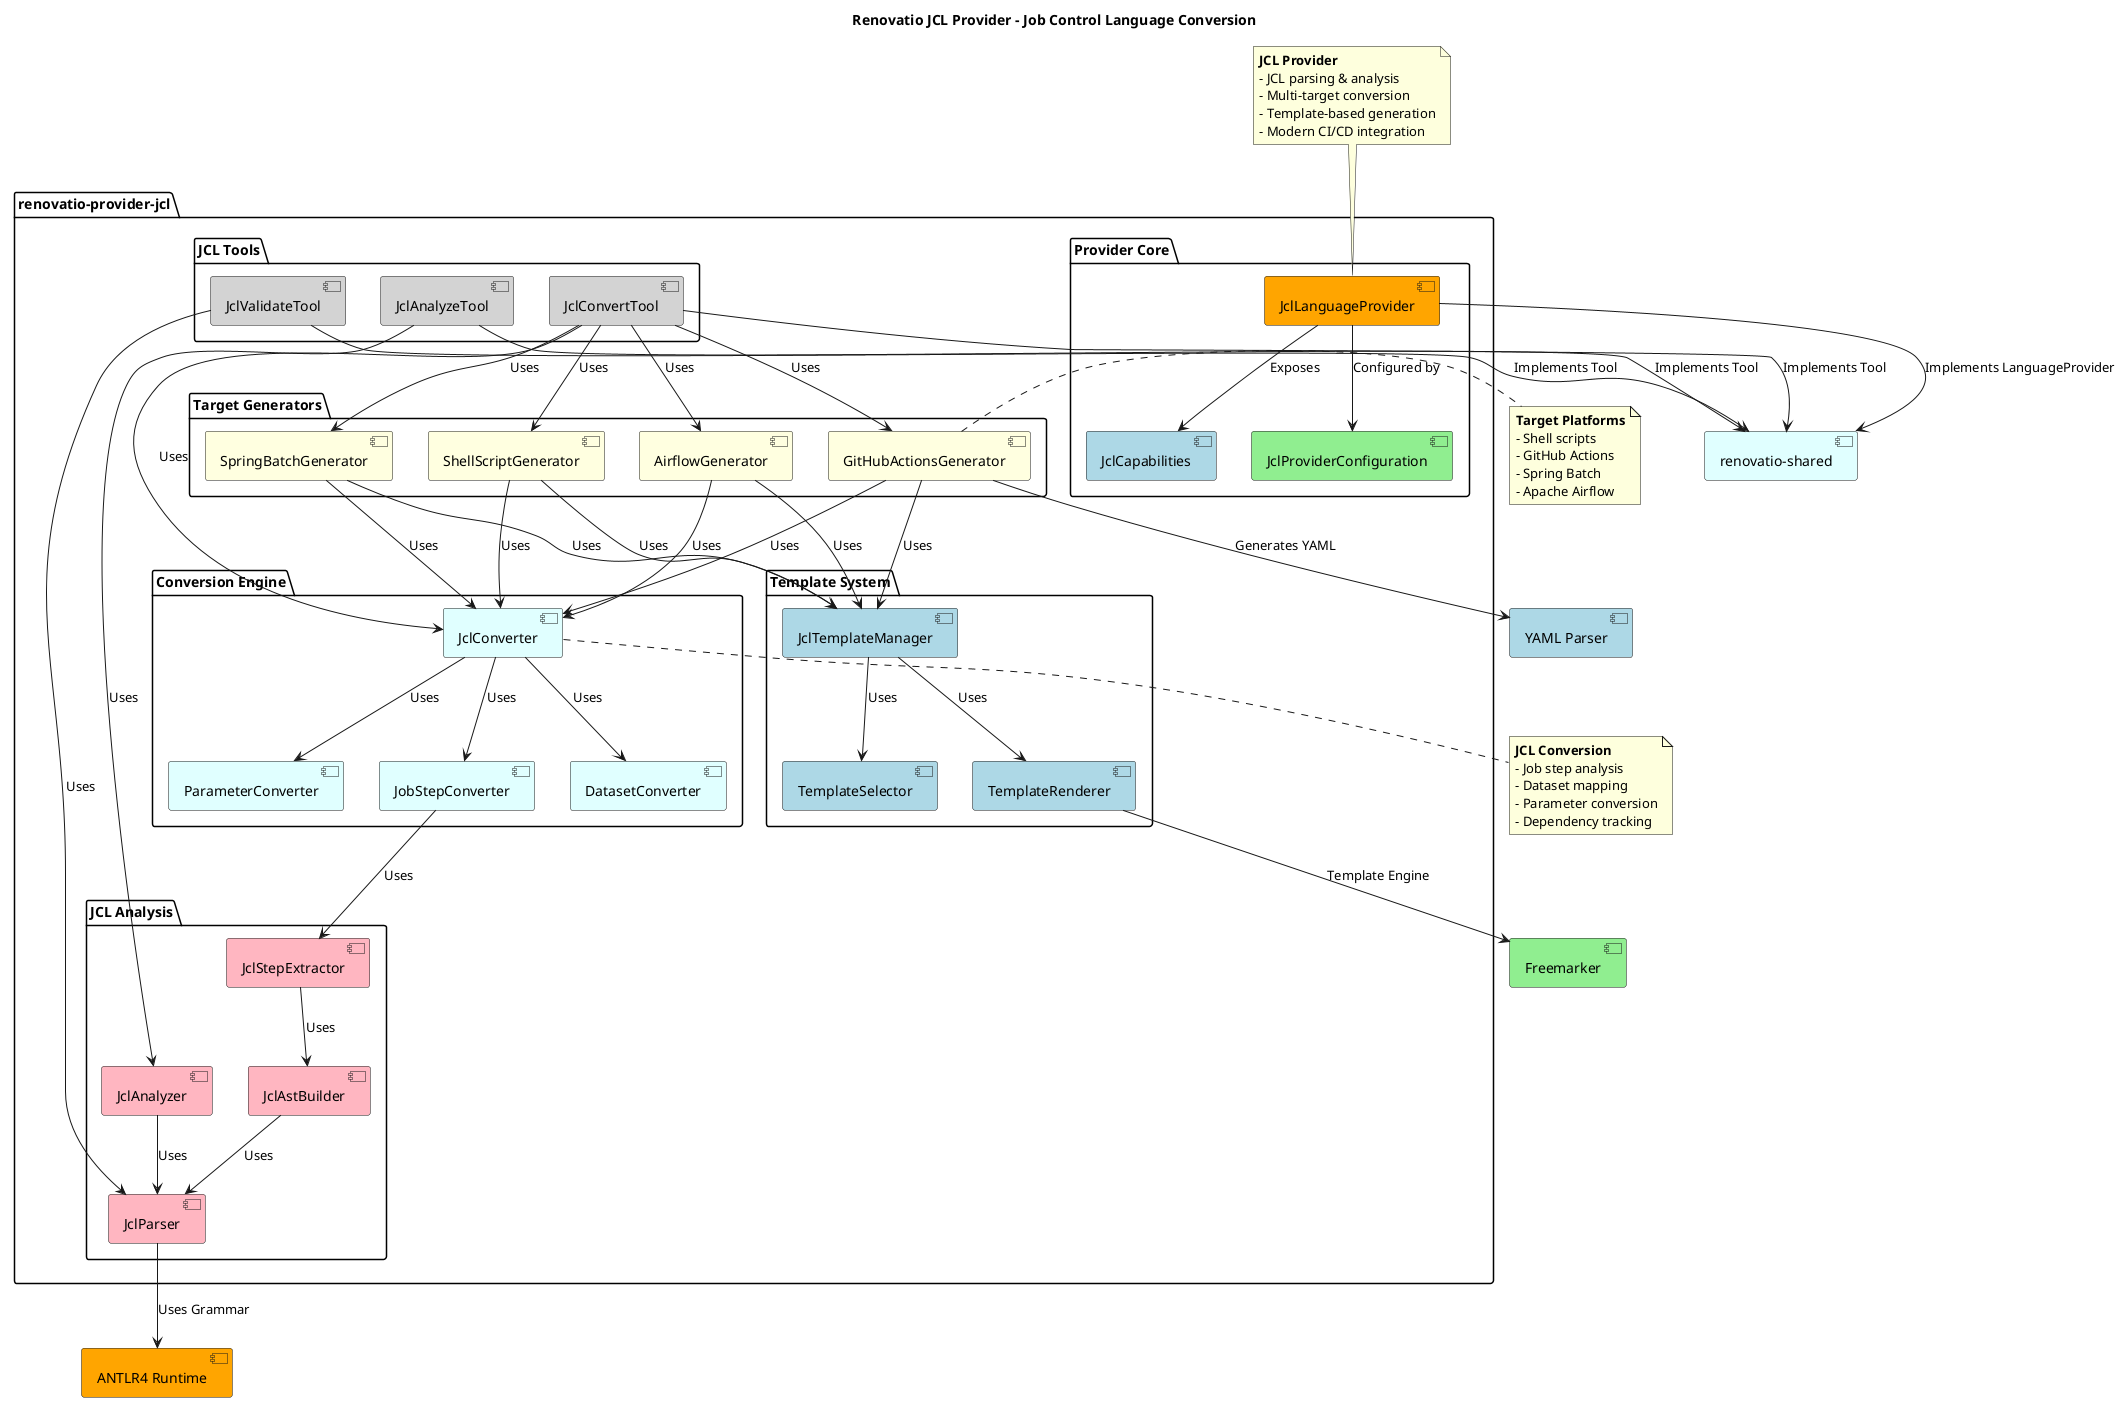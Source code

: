 @startuml
' renovatio-provider-jcl Component Diagram

title Renovatio JCL Provider - Job Control Language Conversion

package "renovatio-provider-jcl" {
  
  ' Provider Implementation
  package "Provider Core" {
    [JclLanguageProvider] #Orange
    [JclProviderConfiguration] #LightGreen
    [JclCapabilities] #LightBlue
  }
  
  ' JCL Parsing & Analysis
  package "JCL Analysis" {
    [JclParser] #LightPink
    [JclAnalyzer] #LightPink
    [JclAstBuilder] #LightPink
    [JclStepExtractor] #LightPink
  }
  
  ' Conversion Engine
  package "Conversion Engine" {
    [JclConverter] #LightCyan
    [JobStepConverter] #LightCyan
    [DatasetConverter] #LightCyan
    [ParameterConverter] #LightCyan
  }
  
  ' Target Generators
  package "Target Generators" {
    [ShellScriptGenerator] #LightYellow
    [GitHubActionsGenerator] #LightYellow
    [SpringBatchGenerator] #LightYellow
    [AirflowGenerator] #LightYellow
  }
  
  ' JCL Tools
  package "JCL Tools" {
    [JclConvertTool] #LightGray
    [JclAnalyzeTool] #LightGray
    [JclValidateTool] #LightGray
  }
  
  ' Template System
  package "Template System" {
    [JclTemplateManager] #LightBlue
    [TemplateSelector] #LightBlue
    [TemplateRenderer] #LightBlue
  }
}

' External dependencies
[renovatio-shared] #LightCyan
[ANTLR4 Runtime] #Orange
[Freemarker] #LightGreen
[YAML Parser] #LightBlue

' Provider implementation
JclLanguageProvider --> JclProviderConfiguration : Configured by
JclLanguageProvider --> JclCapabilities : Exposes

' JCL parsing
JclParser --> [ANTLR4 Runtime] : Uses Grammar
JclAnalyzer --> JclParser : Uses
JclAstBuilder --> JclParser : Uses
JclStepExtractor --> JclAstBuilder : Uses

' Conversion engine
JclConverter --> JobStepConverter : Uses
JclConverter --> DatasetConverter : Uses
JclConverter --> ParameterConverter : Uses
JobStepConverter --> JclStepExtractor : Uses

' Target generators
ShellScriptGenerator --> JclConverter : Uses
GitHubActionsGenerator --> JclConverter : Uses
GitHubActionsGenerator --> [YAML Parser] : Generates YAML
SpringBatchGenerator --> JclConverter : Uses
AirflowGenerator --> JclConverter : Uses

' Template system
JclTemplateManager --> TemplateSelector : Uses
JclTemplateManager --> TemplateRenderer : Uses
TemplateRenderer --> [Freemarker] : Template Engine
ShellScriptGenerator --> JclTemplateManager : Uses
GitHubActionsGenerator --> JclTemplateManager : Uses
SpringBatchGenerator --> JclTemplateManager : Uses
AirflowGenerator --> JclTemplateManager : Uses

' Tool implementations
JclConvertTool --> JclConverter : Uses
JclConvertTool --> ShellScriptGenerator : Uses
JclConvertTool --> GitHubActionsGenerator : Uses
JclConvertTool --> SpringBatchGenerator : Uses
JclConvertTool --> AirflowGenerator : Uses
JclAnalyzeTool --> JclAnalyzer : Uses
JclValidateTool --> JclParser : Uses

' Shared interfaces
JclLanguageProvider --> [renovatio-shared] : Implements LanguageProvider
JclConvertTool --> [renovatio-shared] : Implements Tool
JclAnalyzeTool --> [renovatio-shared] : Implements Tool
JclValidateTool --> [renovatio-shared] : Implements Tool

note top of JclLanguageProvider
  **JCL Provider**
  - JCL parsing & analysis
  - Multi-target conversion
  - Template-based generation
  - Modern CI/CD integration
end note

note bottom of JclConverter
  **JCL Conversion**
  - Job step analysis
  - Dataset mapping
  - Parameter conversion
  - Dependency tracking
end note

note right of GitHubActionsGenerator
  **Target Platforms**
  - Shell scripts
  - GitHub Actions
  - Spring Batch
  - Apache Airflow
end note

@enduml

